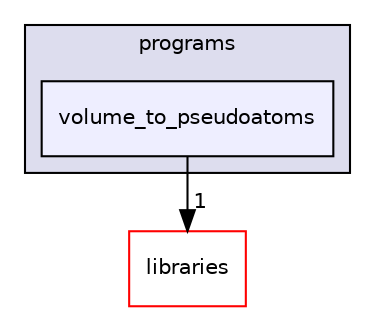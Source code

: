 digraph "xmipp/applications/programs/volume_to_pseudoatoms" {
  compound=true
  node [ fontsize="10", fontname="Helvetica"];
  edge [ labelfontsize="10", labelfontname="Helvetica"];
  subgraph clusterdir_592b16dc4070b933e5655da2b0d20bbb {
    graph [ bgcolor="#ddddee", pencolor="black", label="programs" fontname="Helvetica", fontsize="10", URL="dir_592b16dc4070b933e5655da2b0d20bbb.html"]
  dir_9f88b7858a1eab9ec75ab005e905560a [shape=box, label="volume_to_pseudoatoms", style="filled", fillcolor="#eeeeff", pencolor="black", URL="dir_9f88b7858a1eab9ec75ab005e905560a.html"];
  }
  dir_29dba3f3840f20df3b04d1972e99046b [shape=box label="libraries" fillcolor="white" style="filled" color="red" URL="dir_29dba3f3840f20df3b04d1972e99046b.html"];
  dir_9f88b7858a1eab9ec75ab005e905560a->dir_29dba3f3840f20df3b04d1972e99046b [headlabel="1", labeldistance=1.5 headhref="dir_000251_000042.html"];
}
